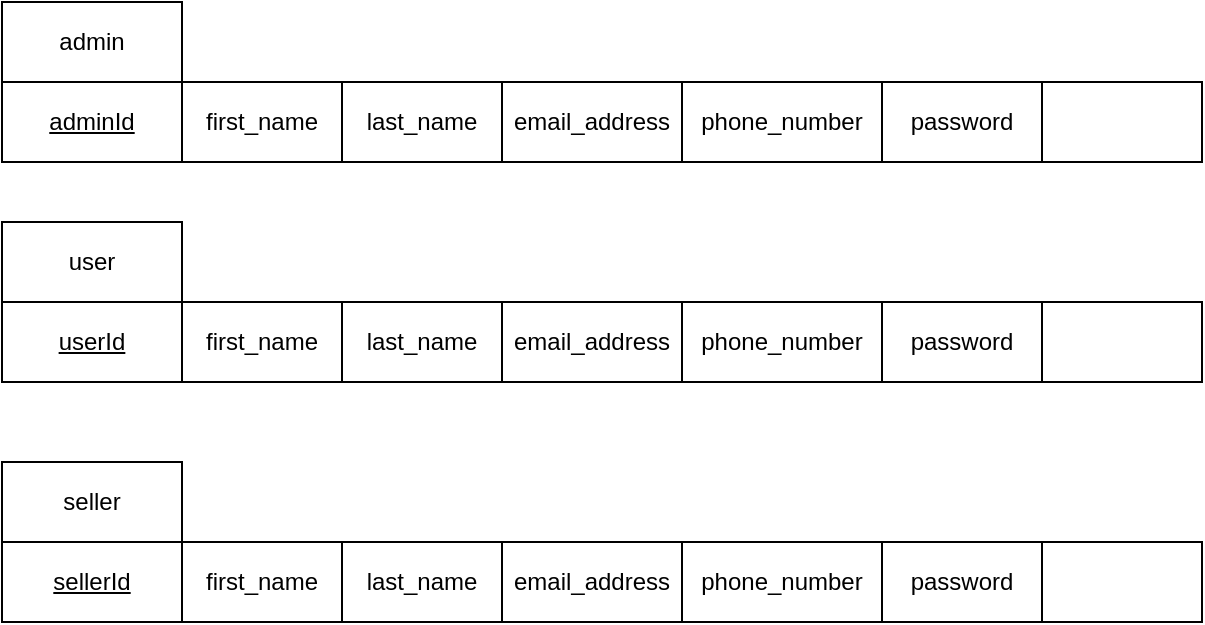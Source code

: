 <mxfile version="24.7.17">
  <diagram id="x39rKmUlDmbBP2rv7d7g" name="Page-1">
    <mxGraphModel dx="1290" dy="557" grid="1" gridSize="10" guides="1" tooltips="1" connect="1" arrows="1" fold="1" page="1" pageScale="1" pageWidth="850" pageHeight="1100" math="0" shadow="0">
      <root>
        <mxCell id="0" />
        <mxCell id="1" parent="0" />
        <mxCell id="-HPrDXW2o46b9N6nXztY-1" value="admin" style="rounded=0;whiteSpace=wrap;html=1;" vertex="1" parent="1">
          <mxGeometry x="50" y="100" width="90" height="40" as="geometry" />
        </mxCell>
        <mxCell id="-HPrDXW2o46b9N6nXztY-2" value="" style="rounded=0;whiteSpace=wrap;html=1;" vertex="1" parent="1">
          <mxGeometry x="50" y="140" width="600" height="40" as="geometry" />
        </mxCell>
        <mxCell id="-HPrDXW2o46b9N6nXztY-3" value="&lt;u&gt;adminId&lt;/u&gt;" style="rounded=0;whiteSpace=wrap;html=1;" vertex="1" parent="1">
          <mxGeometry x="50" y="140" width="90" height="40" as="geometry" />
        </mxCell>
        <mxCell id="-HPrDXW2o46b9N6nXztY-4" value="first_name" style="rounded=0;whiteSpace=wrap;html=1;" vertex="1" parent="1">
          <mxGeometry x="140" y="140" width="80" height="40" as="geometry" />
        </mxCell>
        <mxCell id="-HPrDXW2o46b9N6nXztY-5" value="last_name" style="rounded=0;whiteSpace=wrap;html=1;" vertex="1" parent="1">
          <mxGeometry x="220" y="140" width="80" height="40" as="geometry" />
        </mxCell>
        <mxCell id="-HPrDXW2o46b9N6nXztY-6" value="email_address" style="rounded=0;whiteSpace=wrap;html=1;" vertex="1" parent="1">
          <mxGeometry x="300" y="140" width="90" height="40" as="geometry" />
        </mxCell>
        <mxCell id="-HPrDXW2o46b9N6nXztY-7" value="phone_number" style="rounded=0;whiteSpace=wrap;html=1;" vertex="1" parent="1">
          <mxGeometry x="390" y="140" width="100" height="40" as="geometry" />
        </mxCell>
        <mxCell id="-HPrDXW2o46b9N6nXztY-8" value="password" style="rounded=0;whiteSpace=wrap;html=1;" vertex="1" parent="1">
          <mxGeometry x="490" y="140" width="80" height="40" as="geometry" />
        </mxCell>
        <mxCell id="-HPrDXW2o46b9N6nXztY-9" value="user" style="rounded=0;whiteSpace=wrap;html=1;" vertex="1" parent="1">
          <mxGeometry x="50" y="210" width="90" height="40" as="geometry" />
        </mxCell>
        <mxCell id="-HPrDXW2o46b9N6nXztY-10" value="" style="rounded=0;whiteSpace=wrap;html=1;" vertex="1" parent="1">
          <mxGeometry x="50" y="250" width="600" height="40" as="geometry" />
        </mxCell>
        <mxCell id="-HPrDXW2o46b9N6nXztY-11" value="&lt;u&gt;userId&lt;/u&gt;" style="rounded=0;whiteSpace=wrap;html=1;" vertex="1" parent="1">
          <mxGeometry x="50" y="250" width="90" height="40" as="geometry" />
        </mxCell>
        <mxCell id="-HPrDXW2o46b9N6nXztY-12" value="first_name" style="rounded=0;whiteSpace=wrap;html=1;" vertex="1" parent="1">
          <mxGeometry x="140" y="250" width="80" height="40" as="geometry" />
        </mxCell>
        <mxCell id="-HPrDXW2o46b9N6nXztY-13" value="last_name" style="rounded=0;whiteSpace=wrap;html=1;" vertex="1" parent="1">
          <mxGeometry x="220" y="250" width="80" height="40" as="geometry" />
        </mxCell>
        <mxCell id="-HPrDXW2o46b9N6nXztY-14" value="email_address" style="rounded=0;whiteSpace=wrap;html=1;" vertex="1" parent="1">
          <mxGeometry x="300" y="250" width="90" height="40" as="geometry" />
        </mxCell>
        <mxCell id="-HPrDXW2o46b9N6nXztY-15" value="phone_number" style="rounded=0;whiteSpace=wrap;html=1;" vertex="1" parent="1">
          <mxGeometry x="390" y="250" width="100" height="40" as="geometry" />
        </mxCell>
        <mxCell id="-HPrDXW2o46b9N6nXztY-16" value="password" style="rounded=0;whiteSpace=wrap;html=1;" vertex="1" parent="1">
          <mxGeometry x="490" y="250" width="80" height="40" as="geometry" />
        </mxCell>
        <mxCell id="-HPrDXW2o46b9N6nXztY-17" value="seller" style="rounded=0;whiteSpace=wrap;html=1;" vertex="1" parent="1">
          <mxGeometry x="50" y="330" width="90" height="40" as="geometry" />
        </mxCell>
        <mxCell id="-HPrDXW2o46b9N6nXztY-18" value="" style="rounded=0;whiteSpace=wrap;html=1;" vertex="1" parent="1">
          <mxGeometry x="50" y="370" width="600" height="40" as="geometry" />
        </mxCell>
        <mxCell id="-HPrDXW2o46b9N6nXztY-19" value="&lt;u&gt;sellerId&lt;/u&gt;" style="rounded=0;whiteSpace=wrap;html=1;" vertex="1" parent="1">
          <mxGeometry x="50" y="370" width="90" height="40" as="geometry" />
        </mxCell>
        <mxCell id="-HPrDXW2o46b9N6nXztY-20" value="first_name" style="rounded=0;whiteSpace=wrap;html=1;" vertex="1" parent="1">
          <mxGeometry x="140" y="370" width="80" height="40" as="geometry" />
        </mxCell>
        <mxCell id="-HPrDXW2o46b9N6nXztY-21" value="last_name" style="rounded=0;whiteSpace=wrap;html=1;" vertex="1" parent="1">
          <mxGeometry x="220" y="370" width="80" height="40" as="geometry" />
        </mxCell>
        <mxCell id="-HPrDXW2o46b9N6nXztY-22" value="email_address" style="rounded=0;whiteSpace=wrap;html=1;" vertex="1" parent="1">
          <mxGeometry x="300" y="370" width="90" height="40" as="geometry" />
        </mxCell>
        <mxCell id="-HPrDXW2o46b9N6nXztY-23" value="phone_number" style="rounded=0;whiteSpace=wrap;html=1;" vertex="1" parent="1">
          <mxGeometry x="390" y="370" width="100" height="40" as="geometry" />
        </mxCell>
        <mxCell id="-HPrDXW2o46b9N6nXztY-24" value="password" style="rounded=0;whiteSpace=wrap;html=1;" vertex="1" parent="1">
          <mxGeometry x="490" y="370" width="80" height="40" as="geometry" />
        </mxCell>
      </root>
    </mxGraphModel>
  </diagram>
</mxfile>
